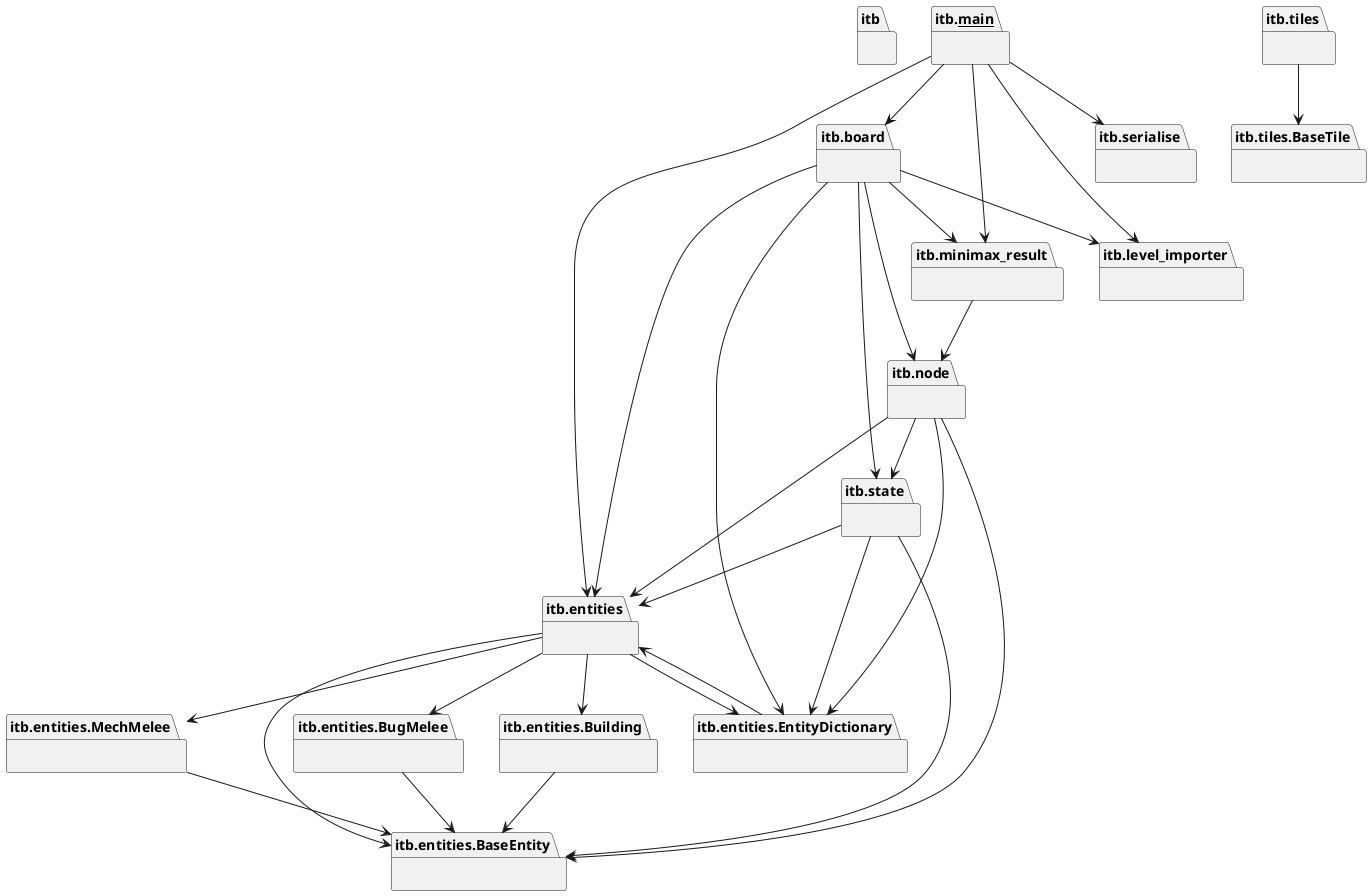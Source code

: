 @startuml packages
set namespaceSeparator none
package "itb" as itb {
}
package "itb.__main__" as itb.__main__ {
}
package "itb.board" as itb.board {
}
package "itb.entities" as itb.entities {
}
package "itb.entities.BaseEntity" as itb.entities.BaseEntity {
}
package "itb.entities.BugMelee" as itb.entities.BugMelee {
}
package "itb.entities.Building" as itb.entities.Building {
}
package "itb.entities.EntityDictionary" as itb.entities.EntityDictionary {
}
package "itb.entities.MechMelee" as itb.entities.MechMelee {
}
package "itb.level_importer" as itb.level_importer {
}
package "itb.minimax_result" as itb.minimax_result {
}
package "itb.node" as itb.node {
}
package "itb.serialise" as itb.serialise {
}
package "itb.state" as itb.state {
}
package "itb.tiles" as itb.tiles {
}
package "itb.tiles.BaseTile" as itb.tiles.BaseTile {
}
itb.__main__ --> itb.board
itb.__main__ --> itb.entities
itb.__main__ --> itb.level_importer
itb.__main__ --> itb.minimax_result
itb.__main__ --> itb.serialise
itb.board --> itb.entities
itb.board --> itb.entities.EntityDictionary
itb.board --> itb.level_importer
itb.board --> itb.minimax_result
itb.board --> itb.node
itb.board --> itb.state
itb.entities --> itb.entities.BaseEntity
itb.entities --> itb.entities.BugMelee
itb.entities --> itb.entities.Building
itb.entities --> itb.entities.EntityDictionary
itb.entities --> itb.entities.MechMelee
itb.entities.BugMelee --> itb.entities.BaseEntity
itb.entities.Building --> itb.entities.BaseEntity
itb.entities.EntityDictionary --> itb.entities
itb.entities.MechMelee --> itb.entities.BaseEntity
itb.minimax_result --> itb.node
itb.node --> itb.entities
itb.node --> itb.entities.BaseEntity
itb.node --> itb.entities.EntityDictionary
itb.node --> itb.state
itb.state --> itb.entities
itb.state --> itb.entities.BaseEntity
itb.state --> itb.entities.EntityDictionary
itb.tiles --> itb.tiles.BaseTile
@enduml
